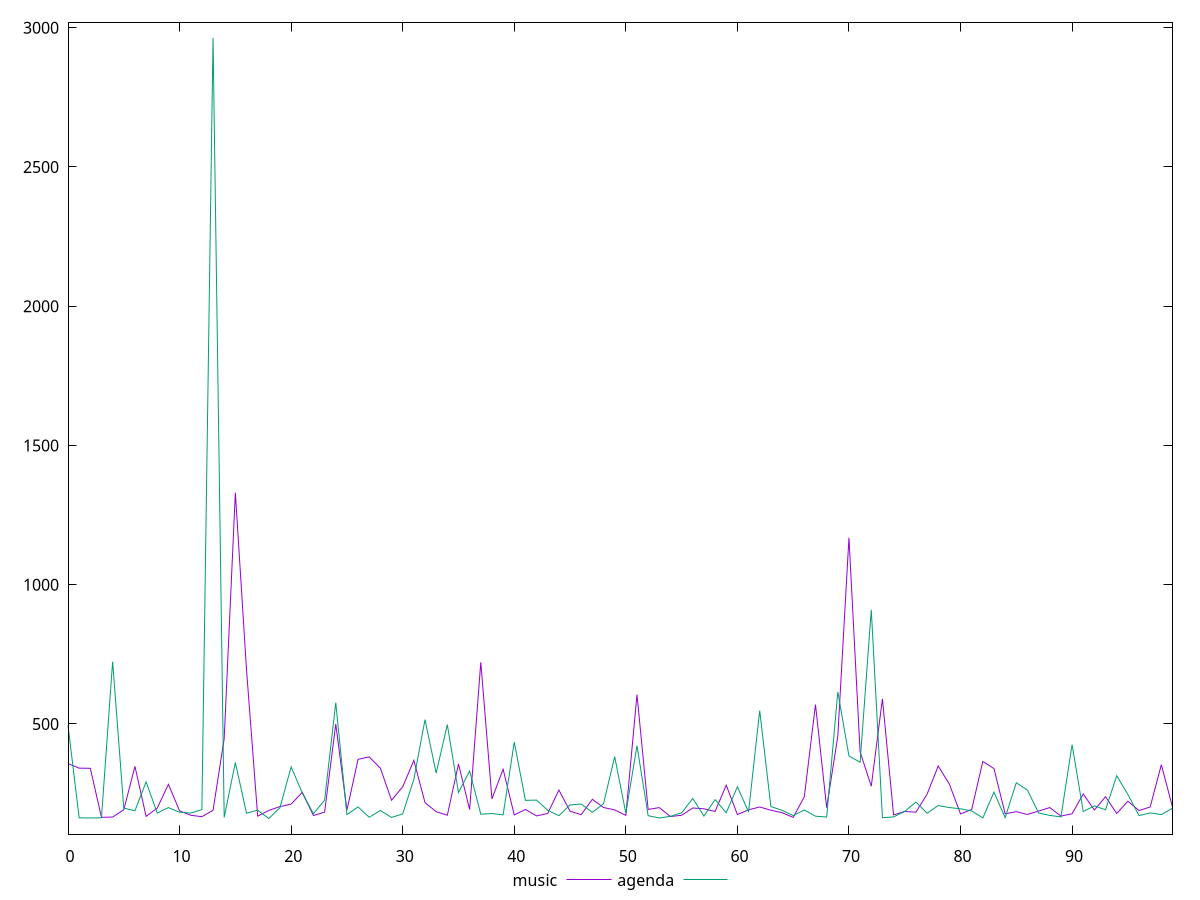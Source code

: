 reset

$music <<EOF
0 357.75400000000013
1 341.4230000000001
2 340.8649999999999
3 164.92499999999998
4 165.849
5 192.083
6 347.83
7 168.39
8 198.06799999999998
9 283.241
10 188.045
11 172.236
12 167.215
13 189.841
14 447.453
15 1330.596
16 695.4290000000001
17 169.152
18 189.65900000000002
19 203.386
20 212.308
21 254.538
22 171.35
23 183.414
24 500.011
25 190.453
26 373.03499999999997
27 381.819
28 341.175
29 226.072
30 274.468
31 369.231
32 217.758
33 185.079
34 172.317
35 356.114
36 192.72
37 721.64
38 230.984
39 337.65999999999997
40 173.267
41 193.20800000000003
42 169.87099999999998
43 178.725
44 262.84000000000003
45 186.812
46 174.40099999999998
47 229.539
48 200.138
49 191.565
50 171.657
51 605.576
52 193.293
53 199.72
54 167.769
55 172.265
56 198.42
57 195.498
58 185.80599999999998
59 280.11400000000003
60 174.831
61 191.785
62 202.066
63 190.225
64 181.589
65 164.62400000000002
66 238.848
67 569.5469999999999
68 199.44699999999997
69 456.103
70 1168.412
71 399.709
72 276.49499999999995
73 590.206
74 173.69
75 185.83100000000002
76 183.33499999999998
77 247.864
78 349.147
79 284.001
80 177.135
81 193.21800000000002
82 365.54799999999994
83 339.725
84 177.587
85 185.15599999999998
86 175.14600000000002
87 187.227
88 199.862
89 169.228
90 177.54
91 248.73399999999998
92 191.041
93 238.888
94 178.68699999999998
95 222.765
96 189.07500000000002
97 202.066
98 353.62600000000003
99 201.595
EOF

$agenda <<EOF
0 495.1010000000001
1 163.105
2 162.43200000000002
3 163.255
4 723.678
5 197.918
6 188.463
7 292.075
8 180.241
9 199.71800000000002
10 183.229
11 180.14399999999998
12 192.621
13 2963.203
14 164.479
15 361.782
16 179.601
17 190.53400000000002
18 160.572
19 199.52800000000002
20 345.894
21 252.27800000000002
22 177.828
23 226.386
24 576.4
25 174.83599999999998
26 202.156
27 165.01700000000002
28 189.38899999999998
29 164.492
30 177.071
31 301.24899999999997
32 515.694
33 323.651
34 497.635
35 253.80700000000002
36 331.297
37 176.159
38 178.353
39 173.731
40 434.725
41 225.84
42 226.62099999999998
43 189.881
44 170.79399999999998
45 209.31300000000002
46 212.678
47 182.618
48 213.603
49 382.758
50 179.802
51 421.845
52 170.711
53 162.411
54 168.476
55 180.936
56 232.49200000000002
57 169.34199999999998
58 228.398
59 181.489
60 274.607
61 184.375
62 547.816
63 203.661
64 190.11999999999998
65 170.984
66 191.27700000000002
67 168.893
68 165.866
69 615.172
70 385.04900000000004
71 362.626
72 909.8
73 163.667
74 166.27599999999998
75 186.219
76 219.713
77 179.35600000000002
78 207.07
79 199.908
80 195.557
81 187.875
82 162.79500000000002
83 255.498
84 163.785
85 288.929
86 262.484
87 180.421
88 171.754
89 166.40499999999997
90 425.438
91 185.819
92 205.901
93 192.006
94 314.10699999999997
95 247.34
96 171.089
97 180.561
98 174.774
99 197.50900000000001
EOF

set key outside below
set xrange [0:99]
set yrange [104.51938000000001:3019.25562]
set trange [104.51938000000001:3019.25562]
set terminal svg size 640, 520 enhanced background rgb 'white'
set output "reports/report_00028_2021-02-24T12-49-42.674Z/server-response-time/comparison/line/0_vs_1.svg"

plot $music title "music" with line, \
     $agenda title "agenda" with line

reset
